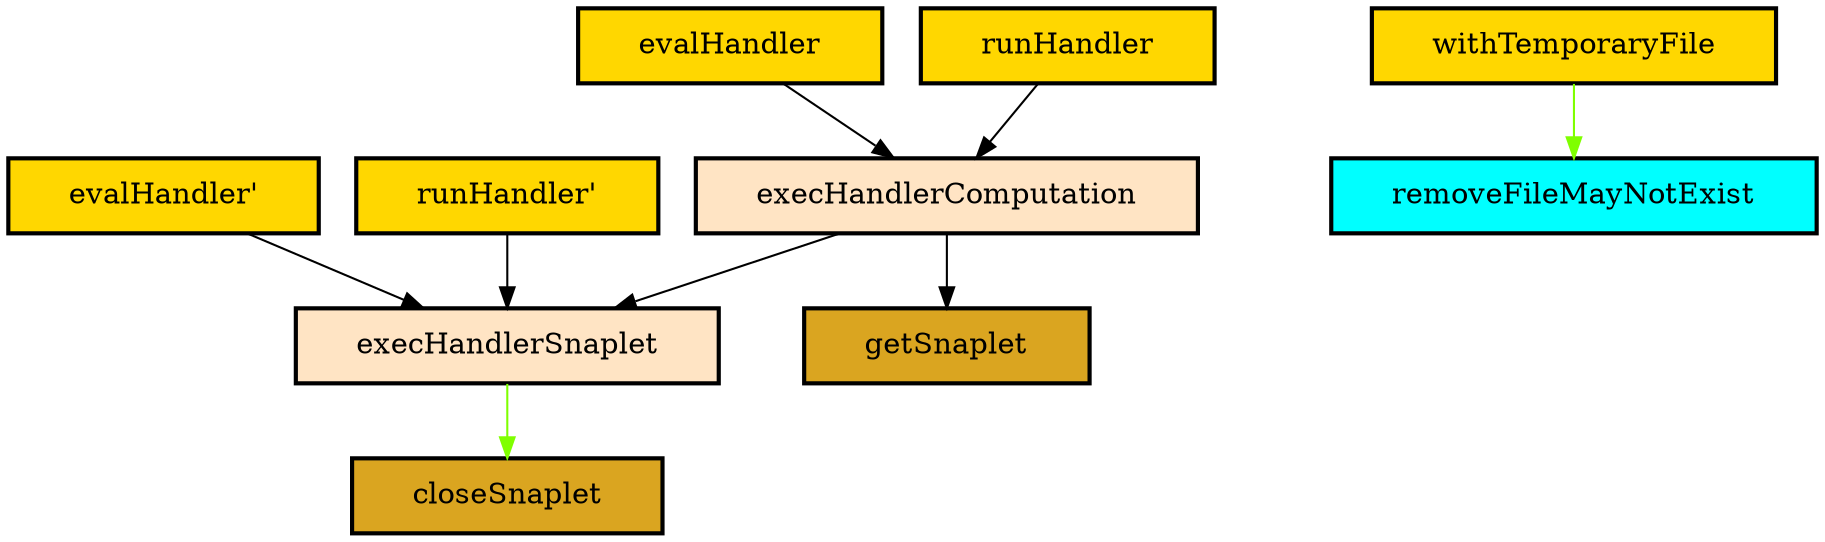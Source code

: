 digraph "Diagram of: Snap.Snaplet.Test" {
    node [margin="0.4,0.1"
         ,style=filled];
    1 [label=closeSnaplet
      ,shape=box
      ,fillcolor=goldenrod
      ,style="filled,bold"];
    2 [label=evalHandler
      ,shape=box
      ,fillcolor=gold
      ,style="filled,bold"];
    3 [label="evalHandler'"
      ,shape=box
      ,fillcolor=gold
      ,style="filled,bold"];
    4 [label=execHandlerComputation
      ,shape=box
      ,fillcolor=bisque
      ,style="filled,bold"];
    5 [label=execHandlerSnaplet
      ,shape=box
      ,fillcolor=bisque
      ,style="filled,bold"];
    6 [label=getSnaplet
      ,shape=box
      ,fillcolor=goldenrod
      ,style="filled,bold"];
    7 [label=removeFileMayNotExist
      ,shape=box
      ,fillcolor=cyan
      ,style="filled,bold"];
    8 [label=runHandler
      ,shape=box
      ,fillcolor=gold
      ,style="filled,bold"];
    9 [label="runHandler'"
      ,shape=box
      ,fillcolor=gold
      ,style="filled,bold"];
    10 [label=withTemporaryFile
       ,shape=box
       ,fillcolor=gold
       ,style="filled,bold"];
    2 -> 4 [penwidth=1,color=black];
    3 -> 5 [penwidth=1,color=black];
    4 -> 5 [penwidth=1,color=black];
    4 -> 6 [penwidth=1,color=black];
    5 -> 1 [penwidth=1
           ,color=chartreuse];
    8 -> 4 [penwidth=1,color=black];
    9 -> 5 [penwidth=1,color=black];
    10 -> 7 [penwidth=1
            ,color=chartreuse];
}
